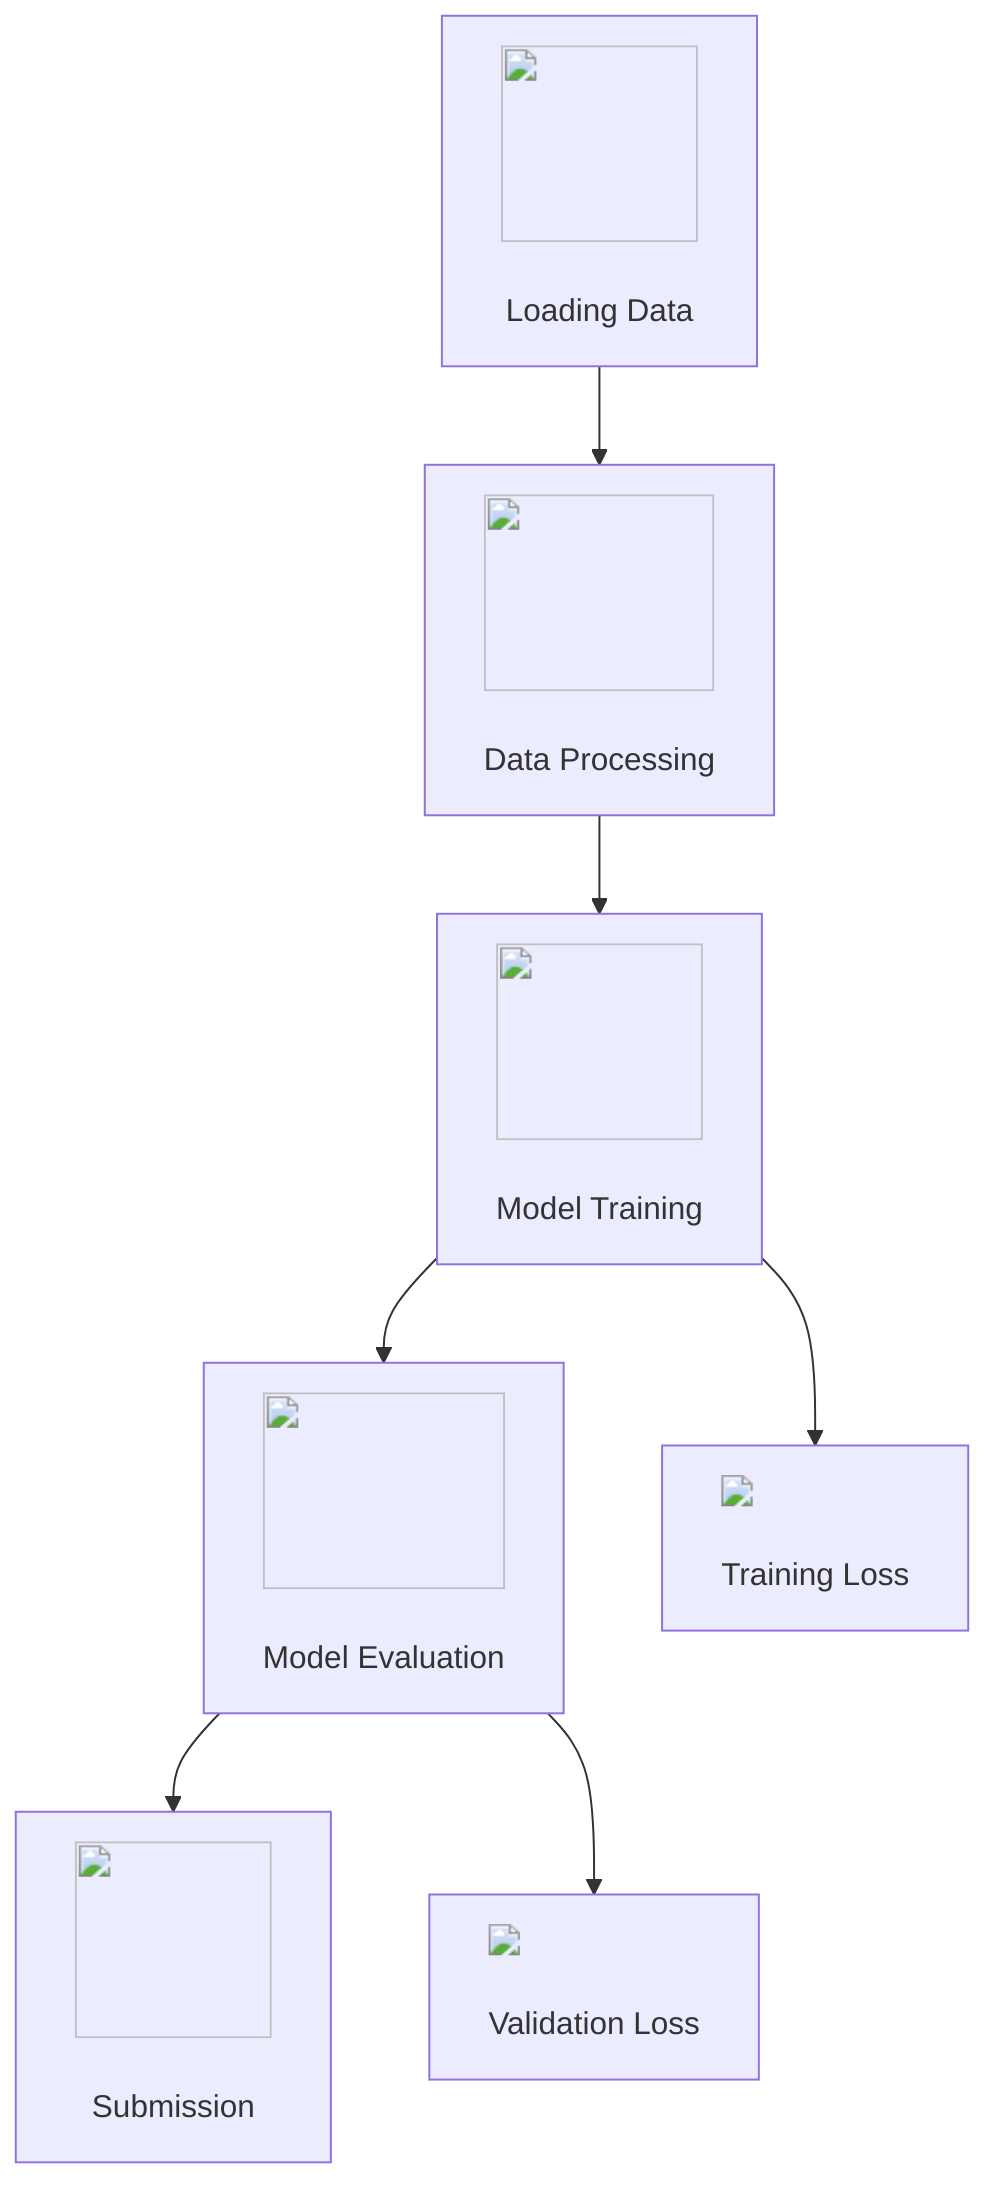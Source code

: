graph TD
    A["<img src='icons/database.svg' width=100 height=100/> <br/> Loading Data"] --> B["<img src='icons/column_split.svg' width=100 height=100/> <br/> Data Processing"]
    B --> C["<img src='icons/brain.svg' width=100 height=100/> <br/> Model Training"]
    C --> D["<img src='icons/brain.svg' width=100 height=100/> <br/> Model Evaluation"]
    D --> E["<img src='icons/file.svg' width=100 height=100/> <br/> Submission"]
    C --> F["<img src='dummy_plots/lineplot_template.svg'/> <br/> Training Loss"]
    D --> G["<img src='dummy_plots/lineplot_template.svg'/> <br/> Validation Loss"]